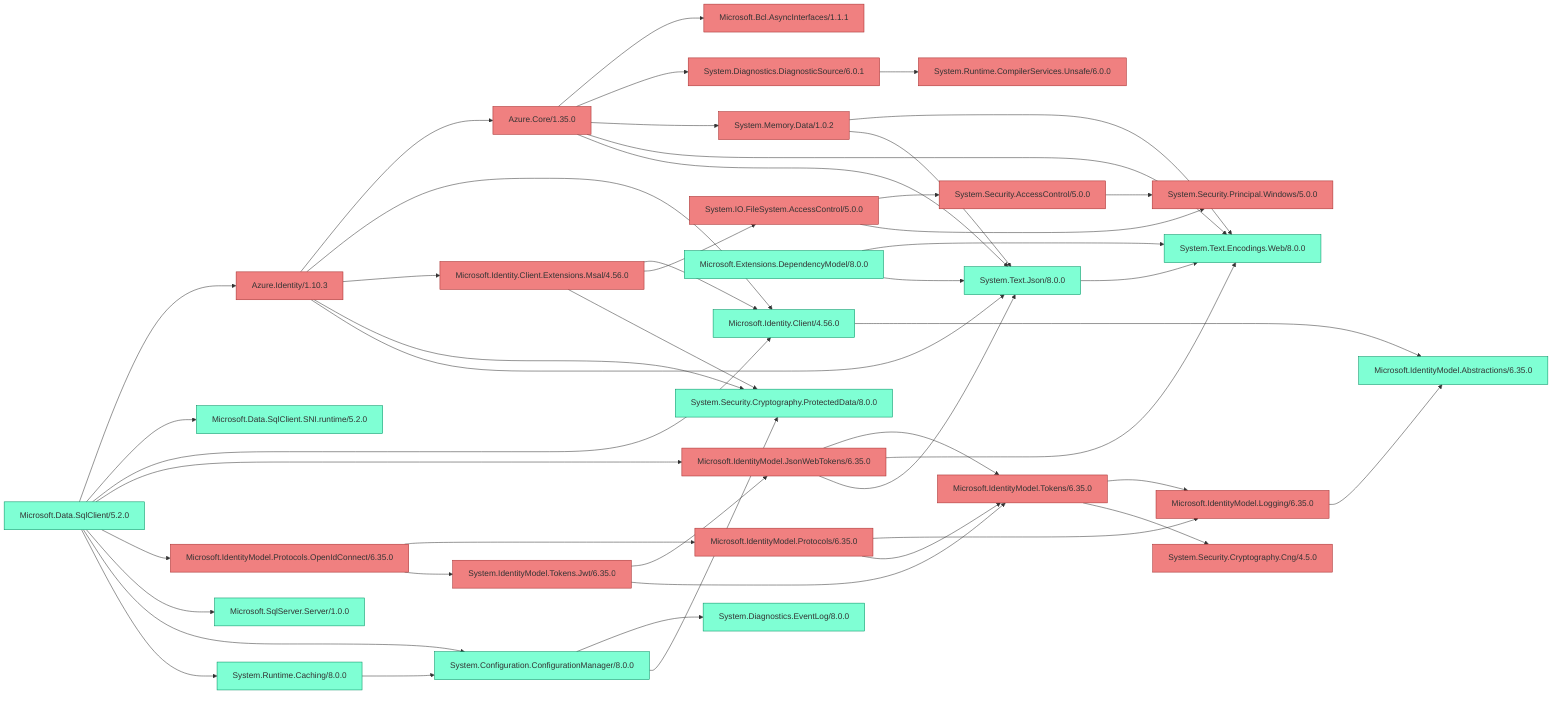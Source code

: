%% Generated by https://github.com/0xced/Chisel

graph LR

classDef default fill:aquamarine,stroke:#009061
classDef project fill:skyblue,stroke:#05587C
classDef ignored fill:lightgray,stroke:#7A7A7A
classDef removed fill:lightcoral,stroke:#A42A2A

Azure.Core/1.35.0 --> Microsoft.Bcl.AsyncInterfaces/1.1.1
Azure.Core/1.35.0 --> System.Diagnostics.DiagnosticSource/6.0.1
Azure.Core/1.35.0 --> System.Memory.Data/1.0.2
Azure.Core/1.35.0 --> System.Text.Encodings.Web/8.0.0
Azure.Core/1.35.0 --> System.Text.Json/8.0.0
Azure.Identity/1.10.3 --> Azure.Core/1.35.0
Azure.Identity/1.10.3 --> Microsoft.Identity.Client/4.56.0
Azure.Identity/1.10.3 --> Microsoft.Identity.Client.Extensions.Msal/4.56.0
Azure.Identity/1.10.3 --> System.Security.Cryptography.ProtectedData/8.0.0
Azure.Identity/1.10.3 --> System.Text.Json/8.0.0
Microsoft.Data.SqlClient/5.2.0 --> Azure.Identity/1.10.3
Microsoft.Data.SqlClient/5.2.0 --> Microsoft.Data.SqlClient.SNI.runtime/5.2.0
Microsoft.Data.SqlClient/5.2.0 --> Microsoft.Identity.Client/4.56.0
Microsoft.Data.SqlClient/5.2.0 --> Microsoft.IdentityModel.JsonWebTokens/6.35.0
Microsoft.Data.SqlClient/5.2.0 --> Microsoft.IdentityModel.Protocols.OpenIdConnect/6.35.0
Microsoft.Data.SqlClient/5.2.0 --> Microsoft.SqlServer.Server/1.0.0
Microsoft.Data.SqlClient/5.2.0 --> System.Configuration.ConfigurationManager/8.0.0
Microsoft.Data.SqlClient/5.2.0 --> System.Runtime.Caching/8.0.0
Microsoft.Extensions.DependencyModel/8.0.0 --> System.Text.Encodings.Web/8.0.0
Microsoft.Extensions.DependencyModel/8.0.0 --> System.Text.Json/8.0.0
Microsoft.Identity.Client/4.56.0 --> Microsoft.IdentityModel.Abstractions/6.35.0
Microsoft.Identity.Client.Extensions.Msal/4.56.0 --> Microsoft.Identity.Client/4.56.0
Microsoft.Identity.Client.Extensions.Msal/4.56.0 --> System.IO.FileSystem.AccessControl/5.0.0
Microsoft.Identity.Client.Extensions.Msal/4.56.0 --> System.Security.Cryptography.ProtectedData/8.0.0
Microsoft.IdentityModel.JsonWebTokens/6.35.0 --> Microsoft.IdentityModel.Tokens/6.35.0
Microsoft.IdentityModel.JsonWebTokens/6.35.0 --> System.Text.Encodings.Web/8.0.0
Microsoft.IdentityModel.JsonWebTokens/6.35.0 --> System.Text.Json/8.0.0
Microsoft.IdentityModel.Logging/6.35.0 --> Microsoft.IdentityModel.Abstractions/6.35.0
Microsoft.IdentityModel.Protocols/6.35.0 --> Microsoft.IdentityModel.Logging/6.35.0
Microsoft.IdentityModel.Protocols/6.35.0 --> Microsoft.IdentityModel.Tokens/6.35.0
Microsoft.IdentityModel.Protocols.OpenIdConnect/6.35.0 --> Microsoft.IdentityModel.Protocols/6.35.0
Microsoft.IdentityModel.Protocols.OpenIdConnect/6.35.0 --> System.IdentityModel.Tokens.Jwt/6.35.0
Microsoft.IdentityModel.Tokens/6.35.0 --> Microsoft.IdentityModel.Logging/6.35.0
Microsoft.IdentityModel.Tokens/6.35.0 --> System.Security.Cryptography.Cng/4.5.0
System.Configuration.ConfigurationManager/8.0.0 --> System.Diagnostics.EventLog/8.0.0
System.Configuration.ConfigurationManager/8.0.0 --> System.Security.Cryptography.ProtectedData/8.0.0
System.Diagnostics.DiagnosticSource/6.0.1 --> System.Runtime.CompilerServices.Unsafe/6.0.0
System.IdentityModel.Tokens.Jwt/6.35.0 --> Microsoft.IdentityModel.JsonWebTokens/6.35.0
System.IdentityModel.Tokens.Jwt/6.35.0 --> Microsoft.IdentityModel.Tokens/6.35.0
System.IO.FileSystem.AccessControl/5.0.0 --> System.Security.AccessControl/5.0.0
System.IO.FileSystem.AccessControl/5.0.0 --> System.Security.Principal.Windows/5.0.0
System.Memory.Data/1.0.2 --> System.Text.Encodings.Web/8.0.0
System.Memory.Data/1.0.2 --> System.Text.Json/8.0.0
System.Runtime.Caching/8.0.0 --> System.Configuration.ConfigurationManager/8.0.0
System.Security.AccessControl/5.0.0 --> System.Security.Principal.Windows/5.0.0
System.Text.Json/8.0.0 --> System.Text.Encodings.Web/8.0.0

class Azure.Core/1.35.0 removed
class Azure.Identity/1.10.3 removed
class Microsoft.Bcl.AsyncInterfaces/1.1.1 removed
class Microsoft.Data.SqlClient/5.2.0 default
class Microsoft.Data.SqlClient.SNI.runtime/5.2.0 default
class Microsoft.Extensions.DependencyModel/8.0.0 default
class Microsoft.Identity.Client/4.56.0 default
class Microsoft.Identity.Client.Extensions.Msal/4.56.0 removed
class Microsoft.IdentityModel.Abstractions/6.35.0 default
class Microsoft.IdentityModel.JsonWebTokens/6.35.0 removed
class Microsoft.IdentityModel.Logging/6.35.0 removed
class Microsoft.IdentityModel.Protocols/6.35.0 removed
class Microsoft.IdentityModel.Protocols.OpenIdConnect/6.35.0 removed
class Microsoft.IdentityModel.Tokens/6.35.0 removed
class Microsoft.SqlServer.Server/1.0.0 default
class System.Configuration.ConfigurationManager/8.0.0 default
class System.Diagnostics.DiagnosticSource/6.0.1 removed
class System.Diagnostics.EventLog/8.0.0 default
class System.IdentityModel.Tokens.Jwt/6.35.0 removed
class System.IO.FileSystem.AccessControl/5.0.0 removed
class System.Memory.Data/1.0.2 removed
class System.Runtime.Caching/8.0.0 default
class System.Runtime.CompilerServices.Unsafe/6.0.0 removed
class System.Security.AccessControl/5.0.0 removed
class System.Security.Cryptography.Cng/4.5.0 removed
class System.Security.Cryptography.ProtectedData/8.0.0 default
class System.Security.Principal.Windows/5.0.0 removed
class System.Text.Encodings.Web/8.0.0 default
class System.Text.Json/8.0.0 default